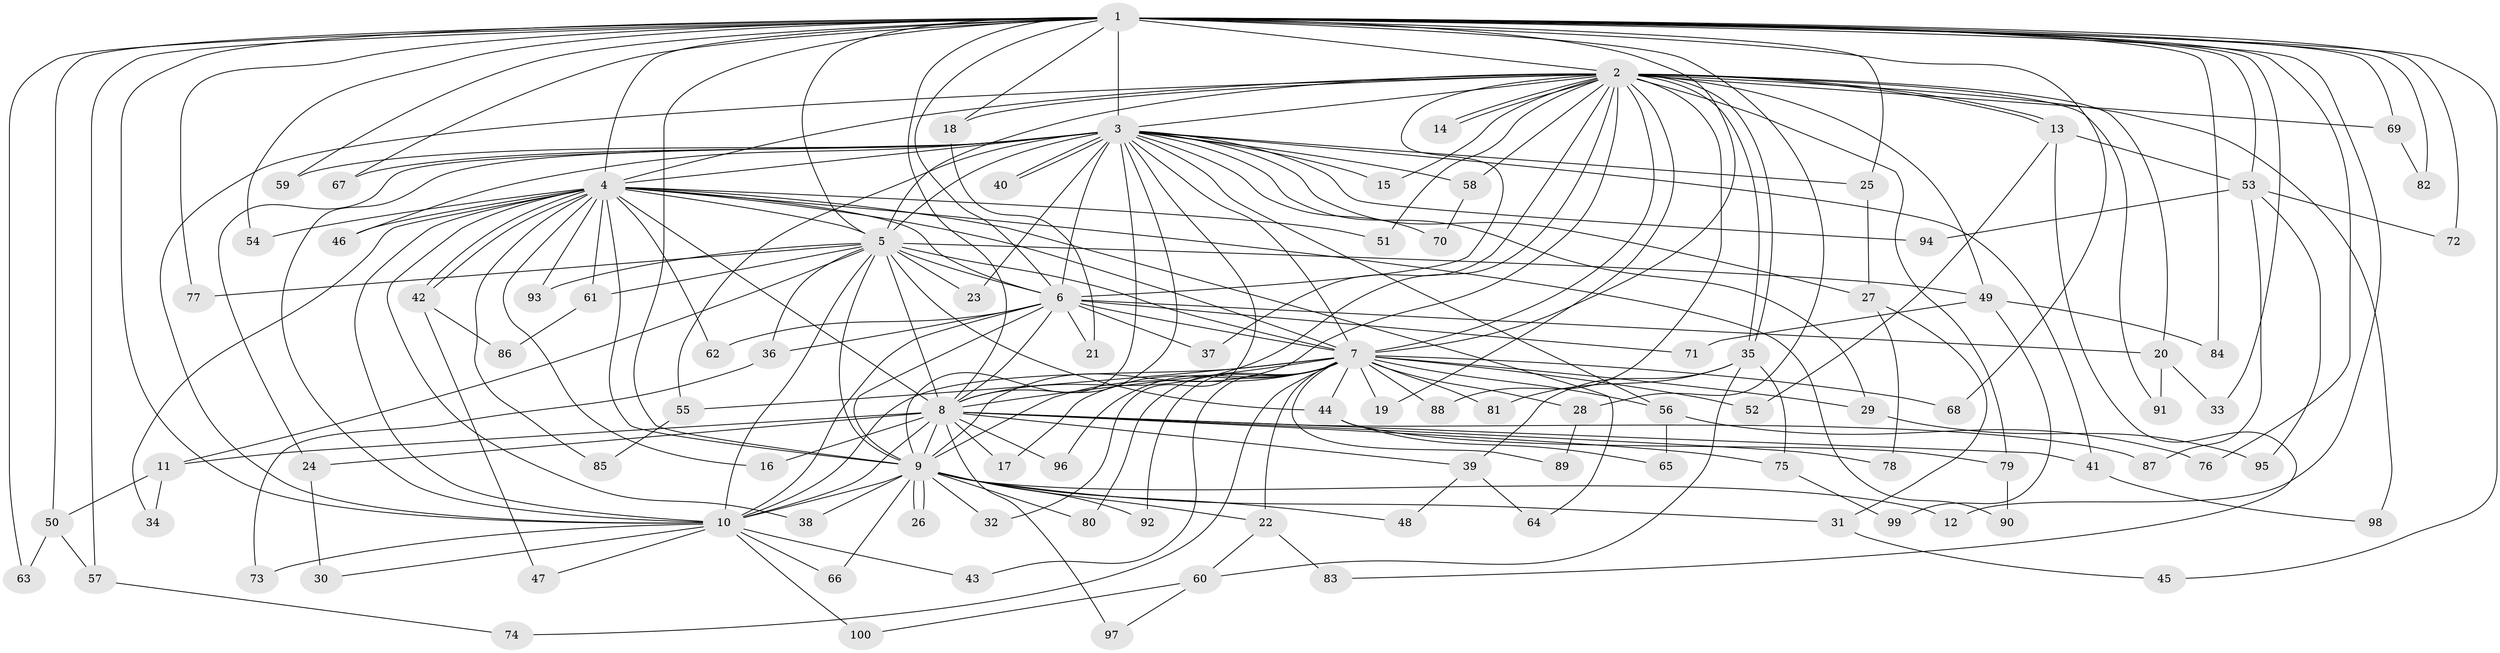 // coarse degree distribution, {28: 0.014084507042253521, 24: 0.028169014084507043, 22: 0.014084507042253521, 18: 0.028169014084507043, 14: 0.028169014084507043, 23: 0.014084507042253521, 20: 0.014084507042253521, 2: 0.5211267605633803, 5: 0.04225352112676056, 3: 0.19718309859154928, 4: 0.07042253521126761, 6: 0.028169014084507043}
// Generated by graph-tools (version 1.1) at 2025/23/03/03/25 07:23:46]
// undirected, 100 vertices, 225 edges
graph export_dot {
graph [start="1"]
  node [color=gray90,style=filled];
  1;
  2;
  3;
  4;
  5;
  6;
  7;
  8;
  9;
  10;
  11;
  12;
  13;
  14;
  15;
  16;
  17;
  18;
  19;
  20;
  21;
  22;
  23;
  24;
  25;
  26;
  27;
  28;
  29;
  30;
  31;
  32;
  33;
  34;
  35;
  36;
  37;
  38;
  39;
  40;
  41;
  42;
  43;
  44;
  45;
  46;
  47;
  48;
  49;
  50;
  51;
  52;
  53;
  54;
  55;
  56;
  57;
  58;
  59;
  60;
  61;
  62;
  63;
  64;
  65;
  66;
  67;
  68;
  69;
  70;
  71;
  72;
  73;
  74;
  75;
  76;
  77;
  78;
  79;
  80;
  81;
  82;
  83;
  84;
  85;
  86;
  87;
  88;
  89;
  90;
  91;
  92;
  93;
  94;
  95;
  96;
  97;
  98;
  99;
  100;
  1 -- 2;
  1 -- 3;
  1 -- 4;
  1 -- 5;
  1 -- 6;
  1 -- 7;
  1 -- 8;
  1 -- 9;
  1 -- 10;
  1 -- 12;
  1 -- 18;
  1 -- 25;
  1 -- 28;
  1 -- 33;
  1 -- 45;
  1 -- 50;
  1 -- 53;
  1 -- 54;
  1 -- 57;
  1 -- 59;
  1 -- 63;
  1 -- 67;
  1 -- 68;
  1 -- 69;
  1 -- 72;
  1 -- 76;
  1 -- 77;
  1 -- 82;
  1 -- 84;
  2 -- 3;
  2 -- 4;
  2 -- 5;
  2 -- 6;
  2 -- 7;
  2 -- 8;
  2 -- 9;
  2 -- 10;
  2 -- 13;
  2 -- 13;
  2 -- 14;
  2 -- 14;
  2 -- 15;
  2 -- 18;
  2 -- 19;
  2 -- 20;
  2 -- 35;
  2 -- 35;
  2 -- 37;
  2 -- 49;
  2 -- 51;
  2 -- 58;
  2 -- 69;
  2 -- 79;
  2 -- 88;
  2 -- 91;
  2 -- 98;
  3 -- 4;
  3 -- 5;
  3 -- 6;
  3 -- 7;
  3 -- 8;
  3 -- 9;
  3 -- 10;
  3 -- 15;
  3 -- 23;
  3 -- 24;
  3 -- 25;
  3 -- 27;
  3 -- 29;
  3 -- 32;
  3 -- 40;
  3 -- 40;
  3 -- 41;
  3 -- 46;
  3 -- 55;
  3 -- 56;
  3 -- 58;
  3 -- 59;
  3 -- 67;
  3 -- 70;
  3 -- 94;
  4 -- 5;
  4 -- 6;
  4 -- 7;
  4 -- 8;
  4 -- 9;
  4 -- 10;
  4 -- 16;
  4 -- 34;
  4 -- 38;
  4 -- 42;
  4 -- 42;
  4 -- 46;
  4 -- 51;
  4 -- 54;
  4 -- 61;
  4 -- 62;
  4 -- 64;
  4 -- 85;
  4 -- 90;
  4 -- 93;
  5 -- 6;
  5 -- 7;
  5 -- 8;
  5 -- 9;
  5 -- 10;
  5 -- 11;
  5 -- 23;
  5 -- 36;
  5 -- 44;
  5 -- 49;
  5 -- 61;
  5 -- 77;
  5 -- 93;
  6 -- 7;
  6 -- 8;
  6 -- 9;
  6 -- 10;
  6 -- 20;
  6 -- 21;
  6 -- 36;
  6 -- 37;
  6 -- 62;
  6 -- 71;
  7 -- 8;
  7 -- 9;
  7 -- 10;
  7 -- 17;
  7 -- 19;
  7 -- 22;
  7 -- 28;
  7 -- 29;
  7 -- 43;
  7 -- 44;
  7 -- 52;
  7 -- 55;
  7 -- 56;
  7 -- 68;
  7 -- 74;
  7 -- 80;
  7 -- 81;
  7 -- 88;
  7 -- 89;
  7 -- 92;
  7 -- 96;
  8 -- 9;
  8 -- 10;
  8 -- 11;
  8 -- 16;
  8 -- 17;
  8 -- 24;
  8 -- 39;
  8 -- 41;
  8 -- 75;
  8 -- 78;
  8 -- 87;
  8 -- 96;
  8 -- 97;
  9 -- 10;
  9 -- 12;
  9 -- 22;
  9 -- 26;
  9 -- 26;
  9 -- 31;
  9 -- 32;
  9 -- 38;
  9 -- 48;
  9 -- 66;
  9 -- 80;
  9 -- 92;
  10 -- 30;
  10 -- 43;
  10 -- 47;
  10 -- 66;
  10 -- 73;
  10 -- 100;
  11 -- 34;
  11 -- 50;
  13 -- 52;
  13 -- 53;
  13 -- 83;
  18 -- 21;
  20 -- 33;
  20 -- 91;
  22 -- 60;
  22 -- 83;
  24 -- 30;
  25 -- 27;
  27 -- 31;
  27 -- 78;
  28 -- 89;
  29 -- 95;
  31 -- 45;
  35 -- 39;
  35 -- 60;
  35 -- 75;
  35 -- 81;
  36 -- 73;
  39 -- 48;
  39 -- 64;
  41 -- 98;
  42 -- 47;
  42 -- 86;
  44 -- 65;
  44 -- 79;
  49 -- 71;
  49 -- 84;
  49 -- 99;
  50 -- 57;
  50 -- 63;
  53 -- 72;
  53 -- 87;
  53 -- 94;
  53 -- 95;
  55 -- 85;
  56 -- 65;
  56 -- 76;
  57 -- 74;
  58 -- 70;
  60 -- 97;
  60 -- 100;
  61 -- 86;
  69 -- 82;
  75 -- 99;
  79 -- 90;
}
